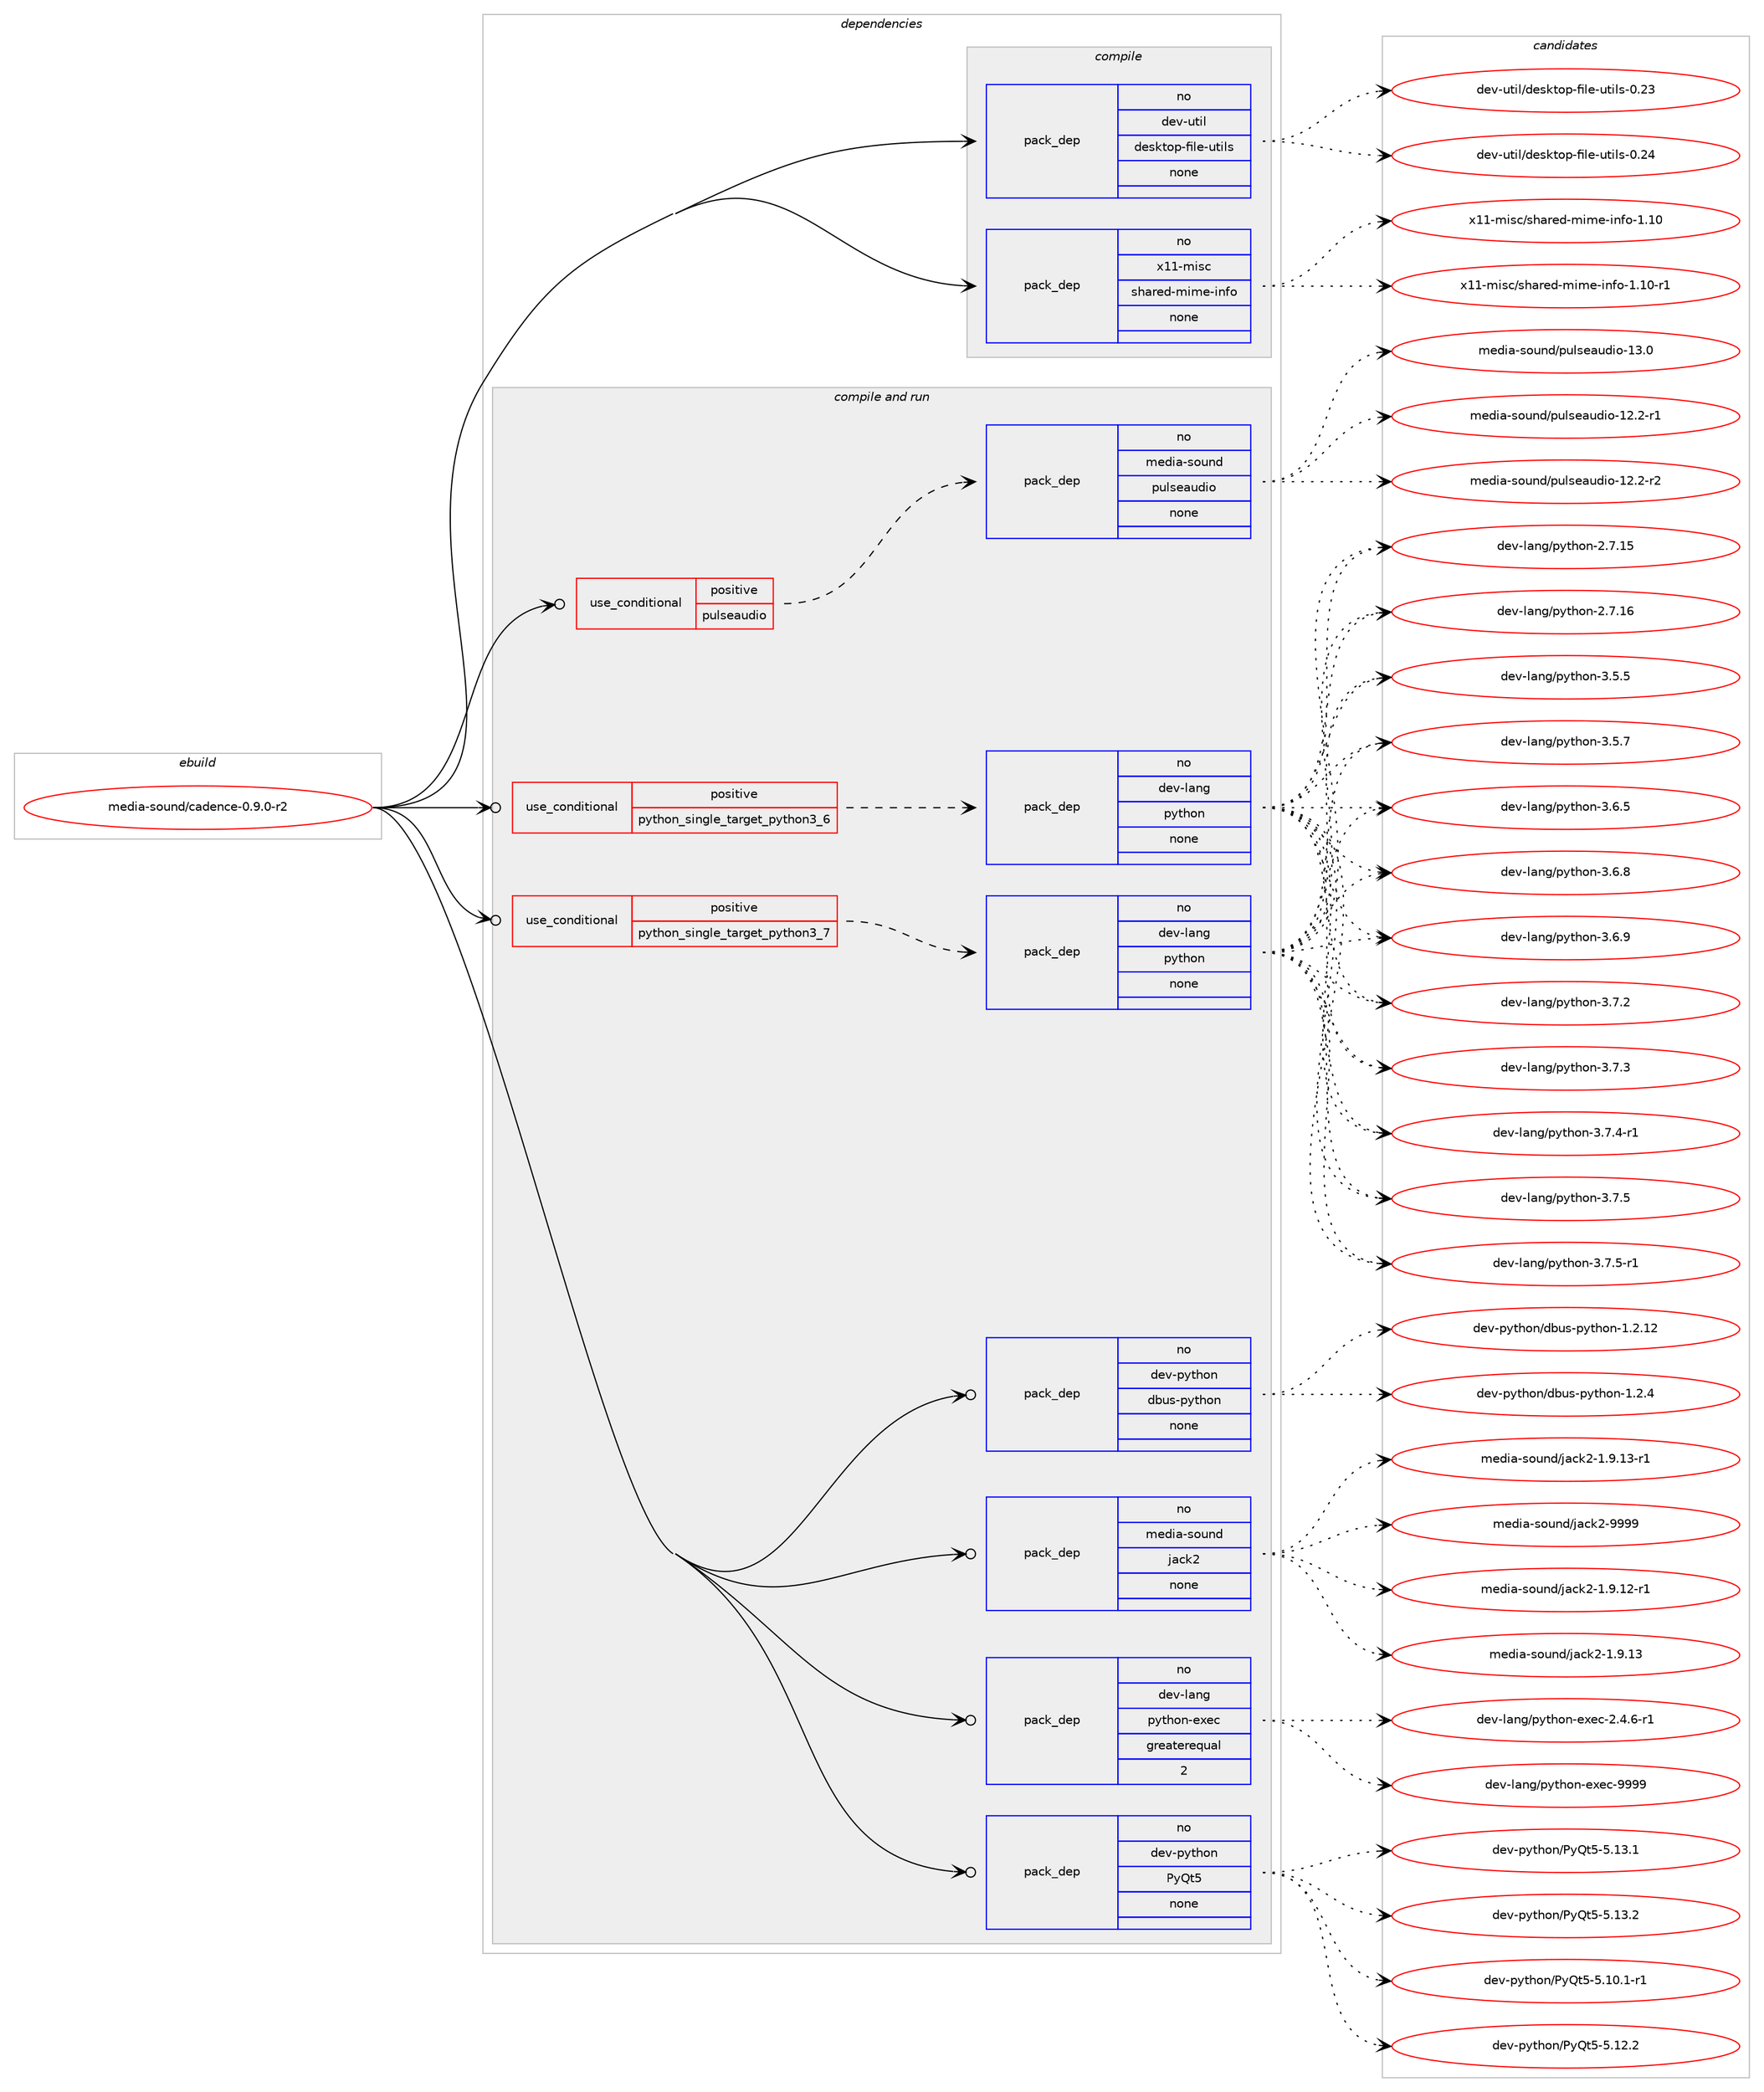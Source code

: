 digraph prolog {

# *************
# Graph options
# *************

newrank=true;
concentrate=true;
compound=true;
graph [rankdir=LR,fontname=Helvetica,fontsize=10,ranksep=1.5];#, ranksep=2.5, nodesep=0.2];
edge  [arrowhead=vee];
node  [fontname=Helvetica,fontsize=10];

# **********
# The ebuild
# **********

subgraph cluster_leftcol {
color=gray;
label=<<i>ebuild</i>>;
id [label="media-sound/cadence-0.9.0-r2", color=red, width=4, href="../media-sound/cadence-0.9.0-r2.svg"];
}

# ****************
# The dependencies
# ****************

subgraph cluster_midcol {
color=gray;
label=<<i>dependencies</i>>;
subgraph cluster_compile {
fillcolor="#eeeeee";
style=filled;
label=<<i>compile</i>>;
subgraph pack590031 {
dependency797584 [label=<<TABLE BORDER="0" CELLBORDER="1" CELLSPACING="0" CELLPADDING="4" WIDTH="220"><TR><TD ROWSPAN="6" CELLPADDING="30">pack_dep</TD></TR><TR><TD WIDTH="110">no</TD></TR><TR><TD>dev-util</TD></TR><TR><TD>desktop-file-utils</TD></TR><TR><TD>none</TD></TR><TR><TD></TD></TR></TABLE>>, shape=none, color=blue];
}
id:e -> dependency797584:w [weight=20,style="solid",arrowhead="vee"];
subgraph pack590032 {
dependency797585 [label=<<TABLE BORDER="0" CELLBORDER="1" CELLSPACING="0" CELLPADDING="4" WIDTH="220"><TR><TD ROWSPAN="6" CELLPADDING="30">pack_dep</TD></TR><TR><TD WIDTH="110">no</TD></TR><TR><TD>x11-misc</TD></TR><TR><TD>shared-mime-info</TD></TR><TR><TD>none</TD></TR><TR><TD></TD></TR></TABLE>>, shape=none, color=blue];
}
id:e -> dependency797585:w [weight=20,style="solid",arrowhead="vee"];
}
subgraph cluster_compileandrun {
fillcolor="#eeeeee";
style=filled;
label=<<i>compile and run</i>>;
subgraph cond193618 {
dependency797586 [label=<<TABLE BORDER="0" CELLBORDER="1" CELLSPACING="0" CELLPADDING="4"><TR><TD ROWSPAN="3" CELLPADDING="10">use_conditional</TD></TR><TR><TD>positive</TD></TR><TR><TD>pulseaudio</TD></TR></TABLE>>, shape=none, color=red];
subgraph pack590033 {
dependency797587 [label=<<TABLE BORDER="0" CELLBORDER="1" CELLSPACING="0" CELLPADDING="4" WIDTH="220"><TR><TD ROWSPAN="6" CELLPADDING="30">pack_dep</TD></TR><TR><TD WIDTH="110">no</TD></TR><TR><TD>media-sound</TD></TR><TR><TD>pulseaudio</TD></TR><TR><TD>none</TD></TR><TR><TD></TD></TR></TABLE>>, shape=none, color=blue];
}
dependency797586:e -> dependency797587:w [weight=20,style="dashed",arrowhead="vee"];
}
id:e -> dependency797586:w [weight=20,style="solid",arrowhead="odotvee"];
subgraph cond193619 {
dependency797588 [label=<<TABLE BORDER="0" CELLBORDER="1" CELLSPACING="0" CELLPADDING="4"><TR><TD ROWSPAN="3" CELLPADDING="10">use_conditional</TD></TR><TR><TD>positive</TD></TR><TR><TD>python_single_target_python3_6</TD></TR></TABLE>>, shape=none, color=red];
subgraph pack590034 {
dependency797589 [label=<<TABLE BORDER="0" CELLBORDER="1" CELLSPACING="0" CELLPADDING="4" WIDTH="220"><TR><TD ROWSPAN="6" CELLPADDING="30">pack_dep</TD></TR><TR><TD WIDTH="110">no</TD></TR><TR><TD>dev-lang</TD></TR><TR><TD>python</TD></TR><TR><TD>none</TD></TR><TR><TD></TD></TR></TABLE>>, shape=none, color=blue];
}
dependency797588:e -> dependency797589:w [weight=20,style="dashed",arrowhead="vee"];
}
id:e -> dependency797588:w [weight=20,style="solid",arrowhead="odotvee"];
subgraph cond193620 {
dependency797590 [label=<<TABLE BORDER="0" CELLBORDER="1" CELLSPACING="0" CELLPADDING="4"><TR><TD ROWSPAN="3" CELLPADDING="10">use_conditional</TD></TR><TR><TD>positive</TD></TR><TR><TD>python_single_target_python3_7</TD></TR></TABLE>>, shape=none, color=red];
subgraph pack590035 {
dependency797591 [label=<<TABLE BORDER="0" CELLBORDER="1" CELLSPACING="0" CELLPADDING="4" WIDTH="220"><TR><TD ROWSPAN="6" CELLPADDING="30">pack_dep</TD></TR><TR><TD WIDTH="110">no</TD></TR><TR><TD>dev-lang</TD></TR><TR><TD>python</TD></TR><TR><TD>none</TD></TR><TR><TD></TD></TR></TABLE>>, shape=none, color=blue];
}
dependency797590:e -> dependency797591:w [weight=20,style="dashed",arrowhead="vee"];
}
id:e -> dependency797590:w [weight=20,style="solid",arrowhead="odotvee"];
subgraph pack590036 {
dependency797592 [label=<<TABLE BORDER="0" CELLBORDER="1" CELLSPACING="0" CELLPADDING="4" WIDTH="220"><TR><TD ROWSPAN="6" CELLPADDING="30">pack_dep</TD></TR><TR><TD WIDTH="110">no</TD></TR><TR><TD>dev-lang</TD></TR><TR><TD>python-exec</TD></TR><TR><TD>greaterequal</TD></TR><TR><TD>2</TD></TR></TABLE>>, shape=none, color=blue];
}
id:e -> dependency797592:w [weight=20,style="solid",arrowhead="odotvee"];
subgraph pack590037 {
dependency797593 [label=<<TABLE BORDER="0" CELLBORDER="1" CELLSPACING="0" CELLPADDING="4" WIDTH="220"><TR><TD ROWSPAN="6" CELLPADDING="30">pack_dep</TD></TR><TR><TD WIDTH="110">no</TD></TR><TR><TD>dev-python</TD></TR><TR><TD>PyQt5</TD></TR><TR><TD>none</TD></TR><TR><TD></TD></TR></TABLE>>, shape=none, color=blue];
}
id:e -> dependency797593:w [weight=20,style="solid",arrowhead="odotvee"];
subgraph pack590038 {
dependency797594 [label=<<TABLE BORDER="0" CELLBORDER="1" CELLSPACING="0" CELLPADDING="4" WIDTH="220"><TR><TD ROWSPAN="6" CELLPADDING="30">pack_dep</TD></TR><TR><TD WIDTH="110">no</TD></TR><TR><TD>dev-python</TD></TR><TR><TD>dbus-python</TD></TR><TR><TD>none</TD></TR><TR><TD></TD></TR></TABLE>>, shape=none, color=blue];
}
id:e -> dependency797594:w [weight=20,style="solid",arrowhead="odotvee"];
subgraph pack590039 {
dependency797595 [label=<<TABLE BORDER="0" CELLBORDER="1" CELLSPACING="0" CELLPADDING="4" WIDTH="220"><TR><TD ROWSPAN="6" CELLPADDING="30">pack_dep</TD></TR><TR><TD WIDTH="110">no</TD></TR><TR><TD>media-sound</TD></TR><TR><TD>jack2</TD></TR><TR><TD>none</TD></TR><TR><TD></TD></TR></TABLE>>, shape=none, color=blue];
}
id:e -> dependency797595:w [weight=20,style="solid",arrowhead="odotvee"];
}
subgraph cluster_run {
fillcolor="#eeeeee";
style=filled;
label=<<i>run</i>>;
}
}

# **************
# The candidates
# **************

subgraph cluster_choices {
rank=same;
color=gray;
label=<<i>candidates</i>>;

subgraph choice590031 {
color=black;
nodesep=1;
choice100101118451171161051084710010111510711611111245102105108101451171161051081154548465051 [label="dev-util/desktop-file-utils-0.23", color=red, width=4,href="../dev-util/desktop-file-utils-0.23.svg"];
choice100101118451171161051084710010111510711611111245102105108101451171161051081154548465052 [label="dev-util/desktop-file-utils-0.24", color=red, width=4,href="../dev-util/desktop-file-utils-0.24.svg"];
dependency797584:e -> choice100101118451171161051084710010111510711611111245102105108101451171161051081154548465051:w [style=dotted,weight="100"];
dependency797584:e -> choice100101118451171161051084710010111510711611111245102105108101451171161051081154548465052:w [style=dotted,weight="100"];
}
subgraph choice590032 {
color=black;
nodesep=1;
choice12049494510910511599471151049711410110045109105109101451051101021114549464948 [label="x11-misc/shared-mime-info-1.10", color=red, width=4,href="../x11-misc/shared-mime-info-1.10.svg"];
choice120494945109105115994711510497114101100451091051091014510511010211145494649484511449 [label="x11-misc/shared-mime-info-1.10-r1", color=red, width=4,href="../x11-misc/shared-mime-info-1.10-r1.svg"];
dependency797585:e -> choice12049494510910511599471151049711410110045109105109101451051101021114549464948:w [style=dotted,weight="100"];
dependency797585:e -> choice120494945109105115994711510497114101100451091051091014510511010211145494649484511449:w [style=dotted,weight="100"];
}
subgraph choice590033 {
color=black;
nodesep=1;
choice1091011001059745115111117110100471121171081151019711710010511145495046504511449 [label="media-sound/pulseaudio-12.2-r1", color=red, width=4,href="../media-sound/pulseaudio-12.2-r1.svg"];
choice1091011001059745115111117110100471121171081151019711710010511145495046504511450 [label="media-sound/pulseaudio-12.2-r2", color=red, width=4,href="../media-sound/pulseaudio-12.2-r2.svg"];
choice109101100105974511511111711010047112117108115101971171001051114549514648 [label="media-sound/pulseaudio-13.0", color=red, width=4,href="../media-sound/pulseaudio-13.0.svg"];
dependency797587:e -> choice1091011001059745115111117110100471121171081151019711710010511145495046504511449:w [style=dotted,weight="100"];
dependency797587:e -> choice1091011001059745115111117110100471121171081151019711710010511145495046504511450:w [style=dotted,weight="100"];
dependency797587:e -> choice109101100105974511511111711010047112117108115101971171001051114549514648:w [style=dotted,weight="100"];
}
subgraph choice590034 {
color=black;
nodesep=1;
choice10010111845108971101034711212111610411111045504655464953 [label="dev-lang/python-2.7.15", color=red, width=4,href="../dev-lang/python-2.7.15.svg"];
choice10010111845108971101034711212111610411111045504655464954 [label="dev-lang/python-2.7.16", color=red, width=4,href="../dev-lang/python-2.7.16.svg"];
choice100101118451089711010347112121116104111110455146534653 [label="dev-lang/python-3.5.5", color=red, width=4,href="../dev-lang/python-3.5.5.svg"];
choice100101118451089711010347112121116104111110455146534655 [label="dev-lang/python-3.5.7", color=red, width=4,href="../dev-lang/python-3.5.7.svg"];
choice100101118451089711010347112121116104111110455146544653 [label="dev-lang/python-3.6.5", color=red, width=4,href="../dev-lang/python-3.6.5.svg"];
choice100101118451089711010347112121116104111110455146544656 [label="dev-lang/python-3.6.8", color=red, width=4,href="../dev-lang/python-3.6.8.svg"];
choice100101118451089711010347112121116104111110455146544657 [label="dev-lang/python-3.6.9", color=red, width=4,href="../dev-lang/python-3.6.9.svg"];
choice100101118451089711010347112121116104111110455146554650 [label="dev-lang/python-3.7.2", color=red, width=4,href="../dev-lang/python-3.7.2.svg"];
choice100101118451089711010347112121116104111110455146554651 [label="dev-lang/python-3.7.3", color=red, width=4,href="../dev-lang/python-3.7.3.svg"];
choice1001011184510897110103471121211161041111104551465546524511449 [label="dev-lang/python-3.7.4-r1", color=red, width=4,href="../dev-lang/python-3.7.4-r1.svg"];
choice100101118451089711010347112121116104111110455146554653 [label="dev-lang/python-3.7.5", color=red, width=4,href="../dev-lang/python-3.7.5.svg"];
choice1001011184510897110103471121211161041111104551465546534511449 [label="dev-lang/python-3.7.5-r1", color=red, width=4,href="../dev-lang/python-3.7.5-r1.svg"];
dependency797589:e -> choice10010111845108971101034711212111610411111045504655464953:w [style=dotted,weight="100"];
dependency797589:e -> choice10010111845108971101034711212111610411111045504655464954:w [style=dotted,weight="100"];
dependency797589:e -> choice100101118451089711010347112121116104111110455146534653:w [style=dotted,weight="100"];
dependency797589:e -> choice100101118451089711010347112121116104111110455146534655:w [style=dotted,weight="100"];
dependency797589:e -> choice100101118451089711010347112121116104111110455146544653:w [style=dotted,weight="100"];
dependency797589:e -> choice100101118451089711010347112121116104111110455146544656:w [style=dotted,weight="100"];
dependency797589:e -> choice100101118451089711010347112121116104111110455146544657:w [style=dotted,weight="100"];
dependency797589:e -> choice100101118451089711010347112121116104111110455146554650:w [style=dotted,weight="100"];
dependency797589:e -> choice100101118451089711010347112121116104111110455146554651:w [style=dotted,weight="100"];
dependency797589:e -> choice1001011184510897110103471121211161041111104551465546524511449:w [style=dotted,weight="100"];
dependency797589:e -> choice100101118451089711010347112121116104111110455146554653:w [style=dotted,weight="100"];
dependency797589:e -> choice1001011184510897110103471121211161041111104551465546534511449:w [style=dotted,weight="100"];
}
subgraph choice590035 {
color=black;
nodesep=1;
choice10010111845108971101034711212111610411111045504655464953 [label="dev-lang/python-2.7.15", color=red, width=4,href="../dev-lang/python-2.7.15.svg"];
choice10010111845108971101034711212111610411111045504655464954 [label="dev-lang/python-2.7.16", color=red, width=4,href="../dev-lang/python-2.7.16.svg"];
choice100101118451089711010347112121116104111110455146534653 [label="dev-lang/python-3.5.5", color=red, width=4,href="../dev-lang/python-3.5.5.svg"];
choice100101118451089711010347112121116104111110455146534655 [label="dev-lang/python-3.5.7", color=red, width=4,href="../dev-lang/python-3.5.7.svg"];
choice100101118451089711010347112121116104111110455146544653 [label="dev-lang/python-3.6.5", color=red, width=4,href="../dev-lang/python-3.6.5.svg"];
choice100101118451089711010347112121116104111110455146544656 [label="dev-lang/python-3.6.8", color=red, width=4,href="../dev-lang/python-3.6.8.svg"];
choice100101118451089711010347112121116104111110455146544657 [label="dev-lang/python-3.6.9", color=red, width=4,href="../dev-lang/python-3.6.9.svg"];
choice100101118451089711010347112121116104111110455146554650 [label="dev-lang/python-3.7.2", color=red, width=4,href="../dev-lang/python-3.7.2.svg"];
choice100101118451089711010347112121116104111110455146554651 [label="dev-lang/python-3.7.3", color=red, width=4,href="../dev-lang/python-3.7.3.svg"];
choice1001011184510897110103471121211161041111104551465546524511449 [label="dev-lang/python-3.7.4-r1", color=red, width=4,href="../dev-lang/python-3.7.4-r1.svg"];
choice100101118451089711010347112121116104111110455146554653 [label="dev-lang/python-3.7.5", color=red, width=4,href="../dev-lang/python-3.7.5.svg"];
choice1001011184510897110103471121211161041111104551465546534511449 [label="dev-lang/python-3.7.5-r1", color=red, width=4,href="../dev-lang/python-3.7.5-r1.svg"];
dependency797591:e -> choice10010111845108971101034711212111610411111045504655464953:w [style=dotted,weight="100"];
dependency797591:e -> choice10010111845108971101034711212111610411111045504655464954:w [style=dotted,weight="100"];
dependency797591:e -> choice100101118451089711010347112121116104111110455146534653:w [style=dotted,weight="100"];
dependency797591:e -> choice100101118451089711010347112121116104111110455146534655:w [style=dotted,weight="100"];
dependency797591:e -> choice100101118451089711010347112121116104111110455146544653:w [style=dotted,weight="100"];
dependency797591:e -> choice100101118451089711010347112121116104111110455146544656:w [style=dotted,weight="100"];
dependency797591:e -> choice100101118451089711010347112121116104111110455146544657:w [style=dotted,weight="100"];
dependency797591:e -> choice100101118451089711010347112121116104111110455146554650:w [style=dotted,weight="100"];
dependency797591:e -> choice100101118451089711010347112121116104111110455146554651:w [style=dotted,weight="100"];
dependency797591:e -> choice1001011184510897110103471121211161041111104551465546524511449:w [style=dotted,weight="100"];
dependency797591:e -> choice100101118451089711010347112121116104111110455146554653:w [style=dotted,weight="100"];
dependency797591:e -> choice1001011184510897110103471121211161041111104551465546534511449:w [style=dotted,weight="100"];
}
subgraph choice590036 {
color=black;
nodesep=1;
choice10010111845108971101034711212111610411111045101120101994550465246544511449 [label="dev-lang/python-exec-2.4.6-r1", color=red, width=4,href="../dev-lang/python-exec-2.4.6-r1.svg"];
choice10010111845108971101034711212111610411111045101120101994557575757 [label="dev-lang/python-exec-9999", color=red, width=4,href="../dev-lang/python-exec-9999.svg"];
dependency797592:e -> choice10010111845108971101034711212111610411111045101120101994550465246544511449:w [style=dotted,weight="100"];
dependency797592:e -> choice10010111845108971101034711212111610411111045101120101994557575757:w [style=dotted,weight="100"];
}
subgraph choice590037 {
color=black;
nodesep=1;
choice1001011184511212111610411111047801218111653455346494846494511449 [label="dev-python/PyQt5-5.10.1-r1", color=red, width=4,href="../dev-python/PyQt5-5.10.1-r1.svg"];
choice100101118451121211161041111104780121811165345534649504650 [label="dev-python/PyQt5-5.12.2", color=red, width=4,href="../dev-python/PyQt5-5.12.2.svg"];
choice100101118451121211161041111104780121811165345534649514649 [label="dev-python/PyQt5-5.13.1", color=red, width=4,href="../dev-python/PyQt5-5.13.1.svg"];
choice100101118451121211161041111104780121811165345534649514650 [label="dev-python/PyQt5-5.13.2", color=red, width=4,href="../dev-python/PyQt5-5.13.2.svg"];
dependency797593:e -> choice1001011184511212111610411111047801218111653455346494846494511449:w [style=dotted,weight="100"];
dependency797593:e -> choice100101118451121211161041111104780121811165345534649504650:w [style=dotted,weight="100"];
dependency797593:e -> choice100101118451121211161041111104780121811165345534649514649:w [style=dotted,weight="100"];
dependency797593:e -> choice100101118451121211161041111104780121811165345534649514650:w [style=dotted,weight="100"];
}
subgraph choice590038 {
color=black;
nodesep=1;
choice1001011184511212111610411111047100981171154511212111610411111045494650464950 [label="dev-python/dbus-python-1.2.12", color=red, width=4,href="../dev-python/dbus-python-1.2.12.svg"];
choice10010111845112121116104111110471009811711545112121116104111110454946504652 [label="dev-python/dbus-python-1.2.4", color=red, width=4,href="../dev-python/dbus-python-1.2.4.svg"];
dependency797594:e -> choice1001011184511212111610411111047100981171154511212111610411111045494650464950:w [style=dotted,weight="100"];
dependency797594:e -> choice10010111845112121116104111110471009811711545112121116104111110454946504652:w [style=dotted,weight="100"];
}
subgraph choice590039 {
color=black;
nodesep=1;
choice109101100105974511511111711010047106979910750454946574649504511449 [label="media-sound/jack2-1.9.12-r1", color=red, width=4,href="../media-sound/jack2-1.9.12-r1.svg"];
choice10910110010597451151111171101004710697991075045494657464951 [label="media-sound/jack2-1.9.13", color=red, width=4,href="../media-sound/jack2-1.9.13.svg"];
choice109101100105974511511111711010047106979910750454946574649514511449 [label="media-sound/jack2-1.9.13-r1", color=red, width=4,href="../media-sound/jack2-1.9.13-r1.svg"];
choice1091011001059745115111117110100471069799107504557575757 [label="media-sound/jack2-9999", color=red, width=4,href="../media-sound/jack2-9999.svg"];
dependency797595:e -> choice109101100105974511511111711010047106979910750454946574649504511449:w [style=dotted,weight="100"];
dependency797595:e -> choice10910110010597451151111171101004710697991075045494657464951:w [style=dotted,weight="100"];
dependency797595:e -> choice109101100105974511511111711010047106979910750454946574649514511449:w [style=dotted,weight="100"];
dependency797595:e -> choice1091011001059745115111117110100471069799107504557575757:w [style=dotted,weight="100"];
}
}

}
